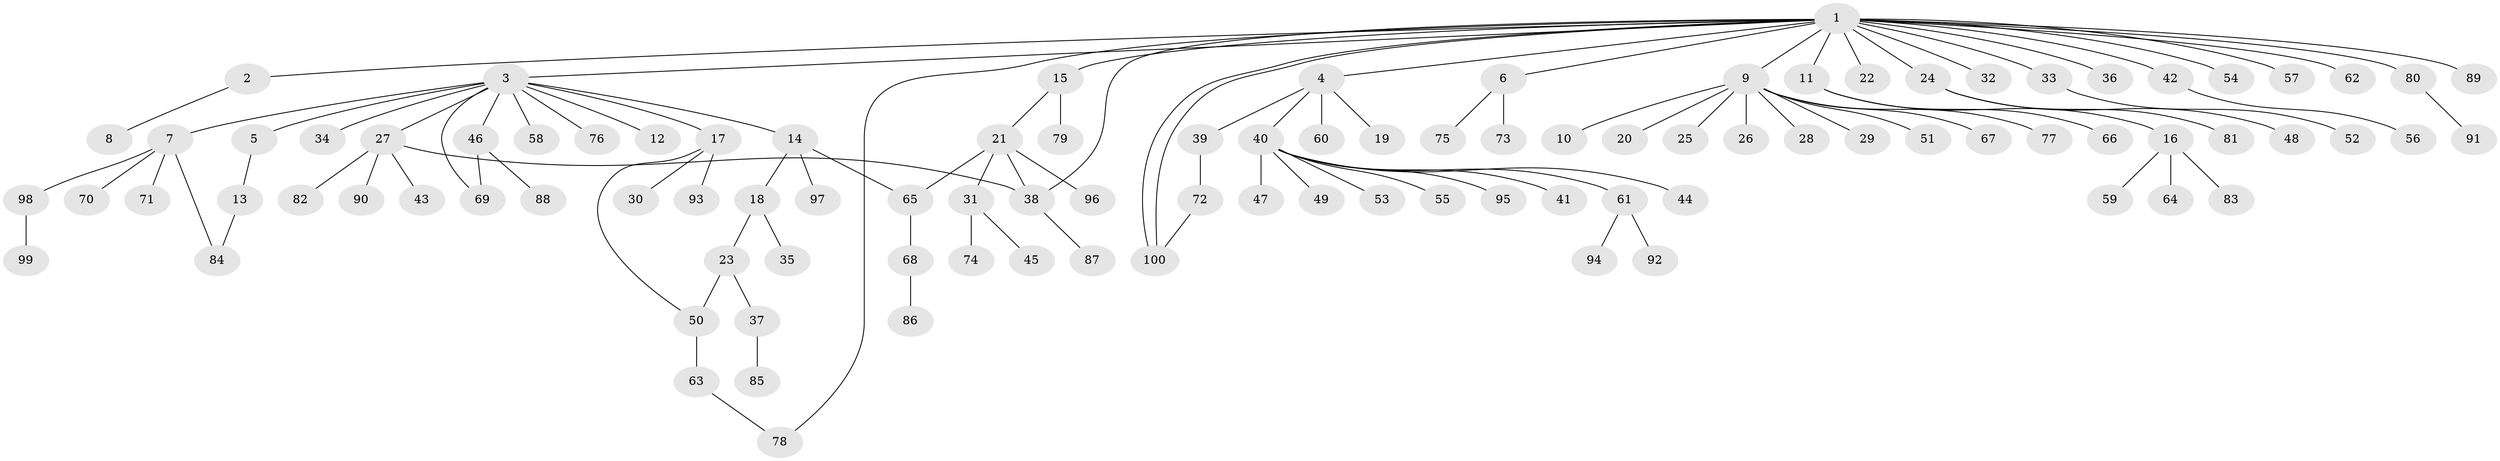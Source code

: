 // Generated by graph-tools (version 1.1) at 2025/35/03/09/25 02:35:29]
// undirected, 100 vertices, 108 edges
graph export_dot {
graph [start="1"]
  node [color=gray90,style=filled];
  1;
  2;
  3;
  4;
  5;
  6;
  7;
  8;
  9;
  10;
  11;
  12;
  13;
  14;
  15;
  16;
  17;
  18;
  19;
  20;
  21;
  22;
  23;
  24;
  25;
  26;
  27;
  28;
  29;
  30;
  31;
  32;
  33;
  34;
  35;
  36;
  37;
  38;
  39;
  40;
  41;
  42;
  43;
  44;
  45;
  46;
  47;
  48;
  49;
  50;
  51;
  52;
  53;
  54;
  55;
  56;
  57;
  58;
  59;
  60;
  61;
  62;
  63;
  64;
  65;
  66;
  67;
  68;
  69;
  70;
  71;
  72;
  73;
  74;
  75;
  76;
  77;
  78;
  79;
  80;
  81;
  82;
  83;
  84;
  85;
  86;
  87;
  88;
  89;
  90;
  91;
  92;
  93;
  94;
  95;
  96;
  97;
  98;
  99;
  100;
  1 -- 2;
  1 -- 3;
  1 -- 4;
  1 -- 6;
  1 -- 9;
  1 -- 11;
  1 -- 15;
  1 -- 22;
  1 -- 24;
  1 -- 32;
  1 -- 33;
  1 -- 36;
  1 -- 38;
  1 -- 42;
  1 -- 54;
  1 -- 57;
  1 -- 62;
  1 -- 78;
  1 -- 80;
  1 -- 89;
  1 -- 100;
  1 -- 100;
  2 -- 8;
  3 -- 5;
  3 -- 7;
  3 -- 12;
  3 -- 14;
  3 -- 17;
  3 -- 27;
  3 -- 34;
  3 -- 46;
  3 -- 58;
  3 -- 69;
  3 -- 76;
  4 -- 19;
  4 -- 39;
  4 -- 40;
  4 -- 60;
  5 -- 13;
  6 -- 73;
  6 -- 75;
  7 -- 70;
  7 -- 71;
  7 -- 84;
  7 -- 98;
  9 -- 10;
  9 -- 20;
  9 -- 25;
  9 -- 26;
  9 -- 28;
  9 -- 29;
  9 -- 51;
  9 -- 67;
  9 -- 77;
  11 -- 16;
  11 -- 66;
  13 -- 84;
  14 -- 18;
  14 -- 65;
  14 -- 97;
  15 -- 21;
  15 -- 79;
  16 -- 59;
  16 -- 64;
  16 -- 83;
  17 -- 30;
  17 -- 50;
  17 -- 93;
  18 -- 23;
  18 -- 35;
  21 -- 31;
  21 -- 38;
  21 -- 65;
  21 -- 96;
  23 -- 37;
  23 -- 50;
  24 -- 48;
  24 -- 81;
  27 -- 38;
  27 -- 43;
  27 -- 82;
  27 -- 90;
  31 -- 45;
  31 -- 74;
  33 -- 52;
  37 -- 85;
  38 -- 87;
  39 -- 72;
  40 -- 41;
  40 -- 44;
  40 -- 47;
  40 -- 49;
  40 -- 53;
  40 -- 55;
  40 -- 61;
  40 -- 95;
  42 -- 56;
  46 -- 69;
  46 -- 88;
  50 -- 63;
  61 -- 92;
  61 -- 94;
  63 -- 78;
  65 -- 68;
  68 -- 86;
  72 -- 100;
  80 -- 91;
  98 -- 99;
}
